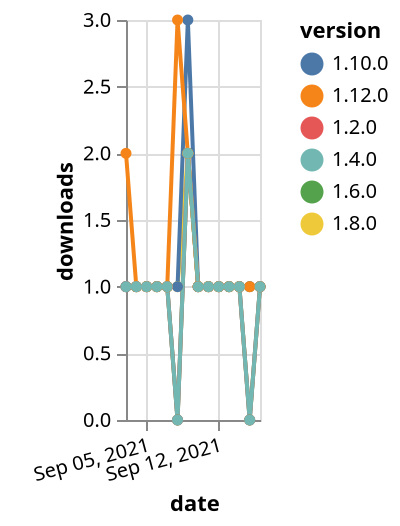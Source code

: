 {"$schema": "https://vega.github.io/schema/vega-lite/v5.json", "description": "A simple bar chart with embedded data.", "data": {"values": [{"date": "2021-09-03", "total": 200, "delta": 1, "version": "1.6.0"}, {"date": "2021-09-04", "total": 201, "delta": 1, "version": "1.6.0"}, {"date": "2021-09-05", "total": 202, "delta": 1, "version": "1.6.0"}, {"date": "2021-09-06", "total": 203, "delta": 1, "version": "1.6.0"}, {"date": "2021-09-07", "total": 204, "delta": 1, "version": "1.6.0"}, {"date": "2021-09-08", "total": 204, "delta": 0, "version": "1.6.0"}, {"date": "2021-09-09", "total": 206, "delta": 2, "version": "1.6.0"}, {"date": "2021-09-10", "total": 207, "delta": 1, "version": "1.6.0"}, {"date": "2021-09-11", "total": 208, "delta": 1, "version": "1.6.0"}, {"date": "2021-09-12", "total": 209, "delta": 1, "version": "1.6.0"}, {"date": "2021-09-13", "total": 210, "delta": 1, "version": "1.6.0"}, {"date": "2021-09-14", "total": 211, "delta": 1, "version": "1.6.0"}, {"date": "2021-09-15", "total": 211, "delta": 0, "version": "1.6.0"}, {"date": "2021-09-16", "total": 212, "delta": 1, "version": "1.6.0"}, {"date": "2021-09-03", "total": 169, "delta": 1, "version": "1.8.0"}, {"date": "2021-09-04", "total": 170, "delta": 1, "version": "1.8.0"}, {"date": "2021-09-05", "total": 171, "delta": 1, "version": "1.8.0"}, {"date": "2021-09-06", "total": 172, "delta": 1, "version": "1.8.0"}, {"date": "2021-09-07", "total": 173, "delta": 1, "version": "1.8.0"}, {"date": "2021-09-08", "total": 174, "delta": 1, "version": "1.8.0"}, {"date": "2021-09-09", "total": 176, "delta": 2, "version": "1.8.0"}, {"date": "2021-09-10", "total": 177, "delta": 1, "version": "1.8.0"}, {"date": "2021-09-11", "total": 178, "delta": 1, "version": "1.8.0"}, {"date": "2021-09-12", "total": 179, "delta": 1, "version": "1.8.0"}, {"date": "2021-09-13", "total": 180, "delta": 1, "version": "1.8.0"}, {"date": "2021-09-14", "total": 181, "delta": 1, "version": "1.8.0"}, {"date": "2021-09-15", "total": 182, "delta": 1, "version": "1.8.0"}, {"date": "2021-09-16", "total": 183, "delta": 1, "version": "1.8.0"}, {"date": "2021-09-03", "total": 204, "delta": 1, "version": "1.10.0"}, {"date": "2021-09-04", "total": 205, "delta": 1, "version": "1.10.0"}, {"date": "2021-09-05", "total": 206, "delta": 1, "version": "1.10.0"}, {"date": "2021-09-06", "total": 207, "delta": 1, "version": "1.10.0"}, {"date": "2021-09-07", "total": 208, "delta": 1, "version": "1.10.0"}, {"date": "2021-09-08", "total": 209, "delta": 1, "version": "1.10.0"}, {"date": "2021-09-09", "total": 212, "delta": 3, "version": "1.10.0"}, {"date": "2021-09-10", "total": 213, "delta": 1, "version": "1.10.0"}, {"date": "2021-09-11", "total": 214, "delta": 1, "version": "1.10.0"}, {"date": "2021-09-12", "total": 215, "delta": 1, "version": "1.10.0"}, {"date": "2021-09-13", "total": 216, "delta": 1, "version": "1.10.0"}, {"date": "2021-09-14", "total": 217, "delta": 1, "version": "1.10.0"}, {"date": "2021-09-15", "total": 218, "delta": 1, "version": "1.10.0"}, {"date": "2021-09-16", "total": 219, "delta": 1, "version": "1.10.0"}, {"date": "2021-09-03", "total": 251, "delta": 1, "version": "1.2.0"}, {"date": "2021-09-04", "total": 252, "delta": 1, "version": "1.2.0"}, {"date": "2021-09-05", "total": 253, "delta": 1, "version": "1.2.0"}, {"date": "2021-09-06", "total": 254, "delta": 1, "version": "1.2.0"}, {"date": "2021-09-07", "total": 255, "delta": 1, "version": "1.2.0"}, {"date": "2021-09-08", "total": 255, "delta": 0, "version": "1.2.0"}, {"date": "2021-09-09", "total": 257, "delta": 2, "version": "1.2.0"}, {"date": "2021-09-10", "total": 258, "delta": 1, "version": "1.2.0"}, {"date": "2021-09-11", "total": 259, "delta": 1, "version": "1.2.0"}, {"date": "2021-09-12", "total": 260, "delta": 1, "version": "1.2.0"}, {"date": "2021-09-13", "total": 261, "delta": 1, "version": "1.2.0"}, {"date": "2021-09-14", "total": 262, "delta": 1, "version": "1.2.0"}, {"date": "2021-09-15", "total": 262, "delta": 0, "version": "1.2.0"}, {"date": "2021-09-16", "total": 263, "delta": 1, "version": "1.2.0"}, {"date": "2021-09-03", "total": 126, "delta": 2, "version": "1.12.0"}, {"date": "2021-09-04", "total": 127, "delta": 1, "version": "1.12.0"}, {"date": "2021-09-05", "total": 128, "delta": 1, "version": "1.12.0"}, {"date": "2021-09-06", "total": 129, "delta": 1, "version": "1.12.0"}, {"date": "2021-09-07", "total": 130, "delta": 1, "version": "1.12.0"}, {"date": "2021-09-08", "total": 133, "delta": 3, "version": "1.12.0"}, {"date": "2021-09-09", "total": 135, "delta": 2, "version": "1.12.0"}, {"date": "2021-09-10", "total": 136, "delta": 1, "version": "1.12.0"}, {"date": "2021-09-11", "total": 137, "delta": 1, "version": "1.12.0"}, {"date": "2021-09-12", "total": 138, "delta": 1, "version": "1.12.0"}, {"date": "2021-09-13", "total": 139, "delta": 1, "version": "1.12.0"}, {"date": "2021-09-14", "total": 140, "delta": 1, "version": "1.12.0"}, {"date": "2021-09-15", "total": 141, "delta": 1, "version": "1.12.0"}, {"date": "2021-09-16", "total": 142, "delta": 1, "version": "1.12.0"}, {"date": "2021-09-03", "total": 202, "delta": 1, "version": "1.4.0"}, {"date": "2021-09-04", "total": 203, "delta": 1, "version": "1.4.0"}, {"date": "2021-09-05", "total": 204, "delta": 1, "version": "1.4.0"}, {"date": "2021-09-06", "total": 205, "delta": 1, "version": "1.4.0"}, {"date": "2021-09-07", "total": 206, "delta": 1, "version": "1.4.0"}, {"date": "2021-09-08", "total": 206, "delta": 0, "version": "1.4.0"}, {"date": "2021-09-09", "total": 208, "delta": 2, "version": "1.4.0"}, {"date": "2021-09-10", "total": 209, "delta": 1, "version": "1.4.0"}, {"date": "2021-09-11", "total": 210, "delta": 1, "version": "1.4.0"}, {"date": "2021-09-12", "total": 211, "delta": 1, "version": "1.4.0"}, {"date": "2021-09-13", "total": 212, "delta": 1, "version": "1.4.0"}, {"date": "2021-09-14", "total": 213, "delta": 1, "version": "1.4.0"}, {"date": "2021-09-15", "total": 213, "delta": 0, "version": "1.4.0"}, {"date": "2021-09-16", "total": 214, "delta": 1, "version": "1.4.0"}]}, "width": "container", "mark": {"type": "line", "point": {"filled": true}}, "encoding": {"x": {"field": "date", "type": "temporal", "timeUnit": "yearmonthdate", "title": "date", "axis": {"labelAngle": -15}}, "y": {"field": "delta", "type": "quantitative", "title": "downloads"}, "color": {"field": "version", "type": "nominal"}, "tooltip": {"field": "delta"}}}